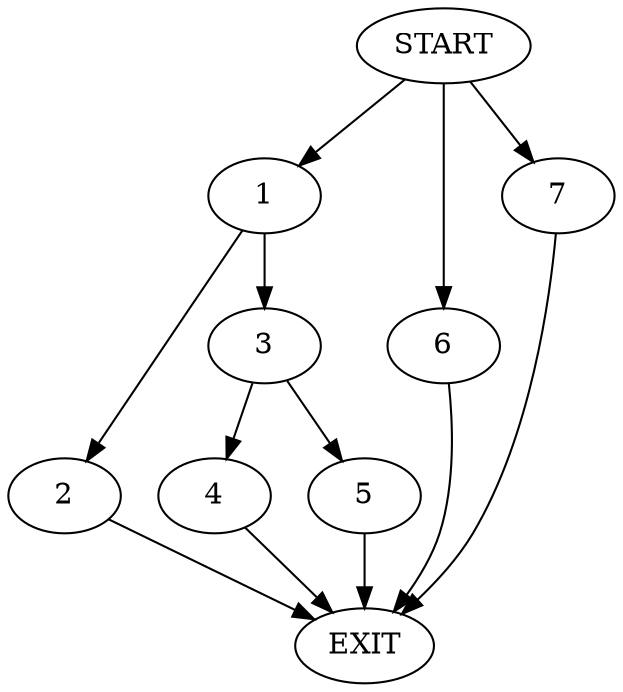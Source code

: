 digraph {
0 [label="START"]
8 [label="EXIT"]
0 -> 1
1 -> 2
1 -> 3
3 -> 4
3 -> 5
2 -> 8
0 -> 6
6 -> 8
5 -> 8
4 -> 8
0 -> 7
7 -> 8
}
